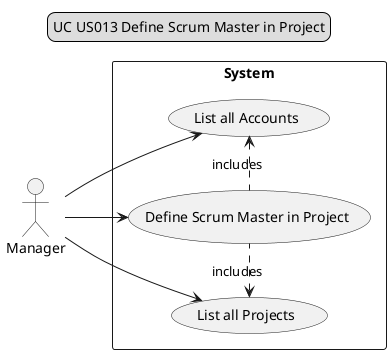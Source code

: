 @startuml

legend top
UC US013 Define Scrum Master in Project
end legend
left to right direction
actor "Manager"
rectangle System {
    "Manager" --> (List all Accounts)
    (List all Accounts) <. (Define Scrum Master in Project) : includes
    "Manager" --> (List all Projects)
    (List all Projects) <. (Define Scrum Master in Project) : includes
    "Manager" --> (Define Scrum Master in Project)
}

@enduml